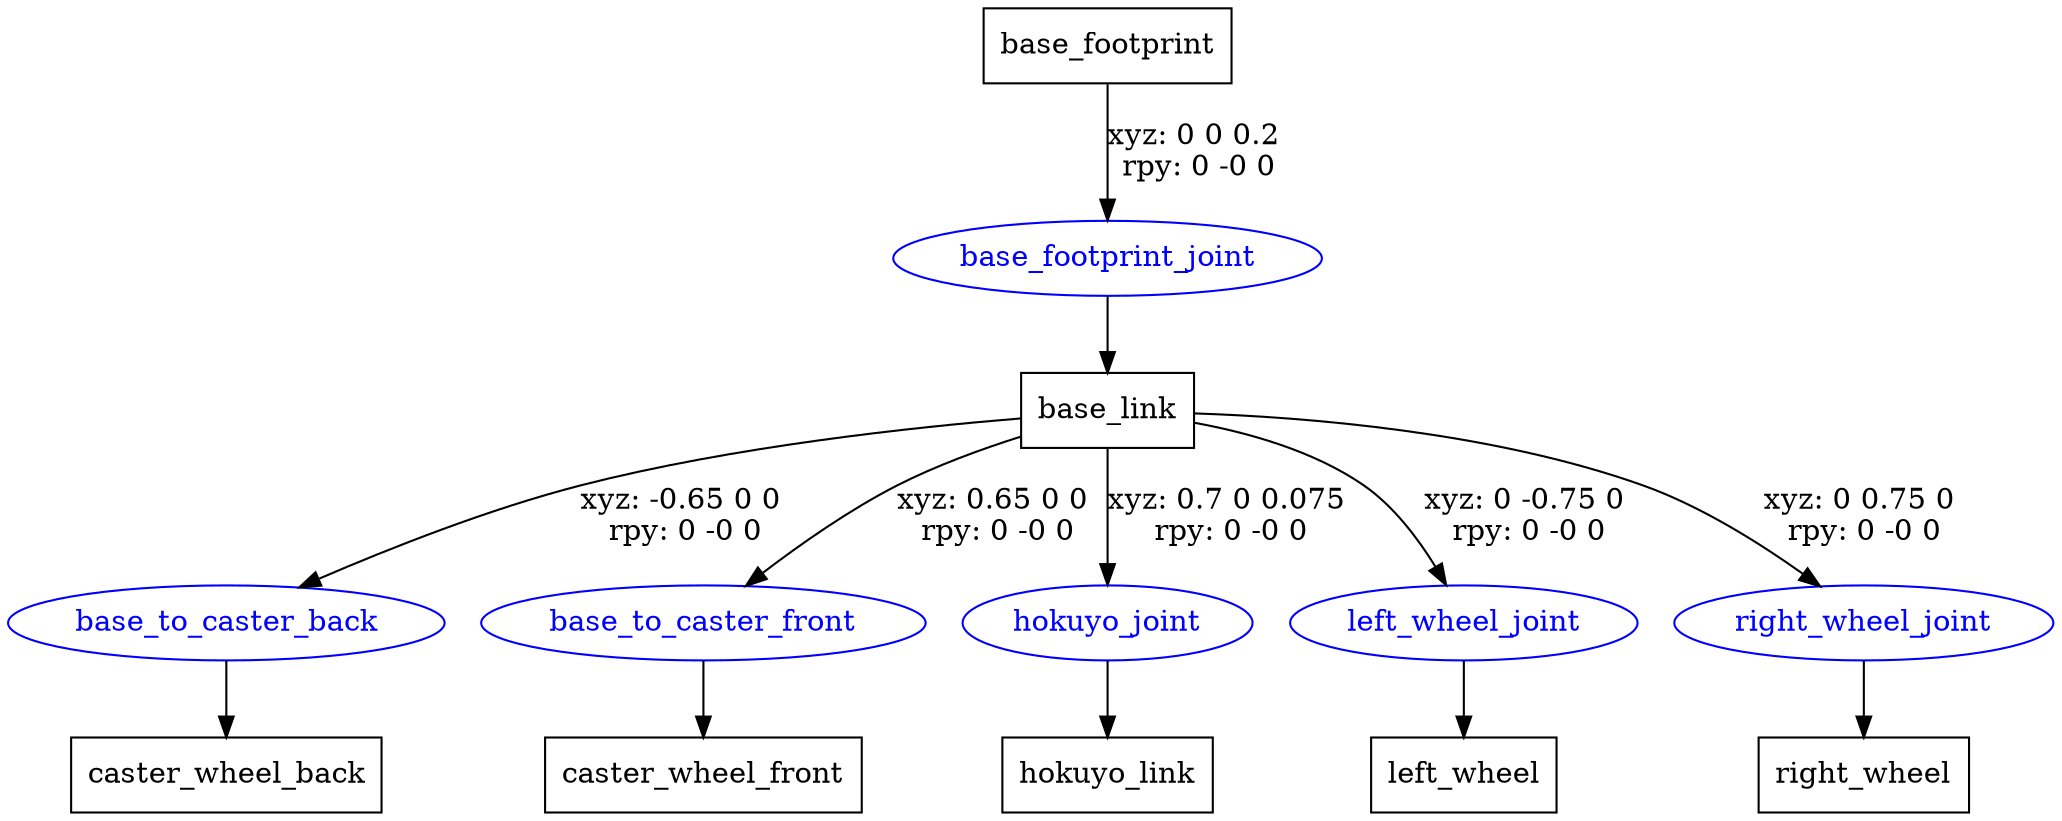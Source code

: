 digraph G {
node [shape=box];
"base_footprint" [label="base_footprint"];
"base_link" [label="base_link"];
"caster_wheel_back" [label="caster_wheel_back"];
"caster_wheel_front" [label="caster_wheel_front"];
"hokuyo_link" [label="hokuyo_link"];
"left_wheel" [label="left_wheel"];
"right_wheel" [label="right_wheel"];
node [shape=ellipse, color=blue, fontcolor=blue];
"base_footprint" -> "base_footprint_joint" [label="xyz: 0 0 0.2 \nrpy: 0 -0 0"]
"base_footprint_joint" -> "base_link"
"base_link" -> "base_to_caster_back" [label="xyz: -0.65 0 0 \nrpy: 0 -0 0"]
"base_to_caster_back" -> "caster_wheel_back"
"base_link" -> "base_to_caster_front" [label="xyz: 0.65 0 0 \nrpy: 0 -0 0"]
"base_to_caster_front" -> "caster_wheel_front"
"base_link" -> "hokuyo_joint" [label="xyz: 0.7 0 0.075 \nrpy: 0 -0 0"]
"hokuyo_joint" -> "hokuyo_link"
"base_link" -> "left_wheel_joint" [label="xyz: 0 -0.75 0 \nrpy: 0 -0 0"]
"left_wheel_joint" -> "left_wheel"
"base_link" -> "right_wheel_joint" [label="xyz: 0 0.75 0 \nrpy: 0 -0 0"]
"right_wheel_joint" -> "right_wheel"
}
